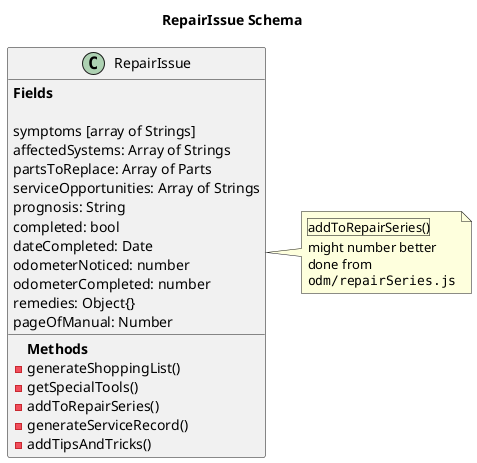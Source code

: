 @startuml
title  RepairIssue Schema

class RepairIssue {
{field}<b>Fields</b>

symptoms [array of Strings]
affectedSystems: Array of Strings
partsToReplace: Array of Parts
serviceOpportunities: Array of Strings
prognosis: String
completed: bool
dateCompleted: Date
odometerNoticed: number
odometerCompleted: number
remedies: Object{}
pageOfManual: Number



{method}<b>Methods</b>
- generateShoppingList()
- getSpecialTools()
- addToRepairSeries()
- generateServiceRecord()
- addTipsAndTricks()
}


note right
|addToRepairSeries()|
might number better
done from
""odm/repairSeries.js""
end note


@enduml